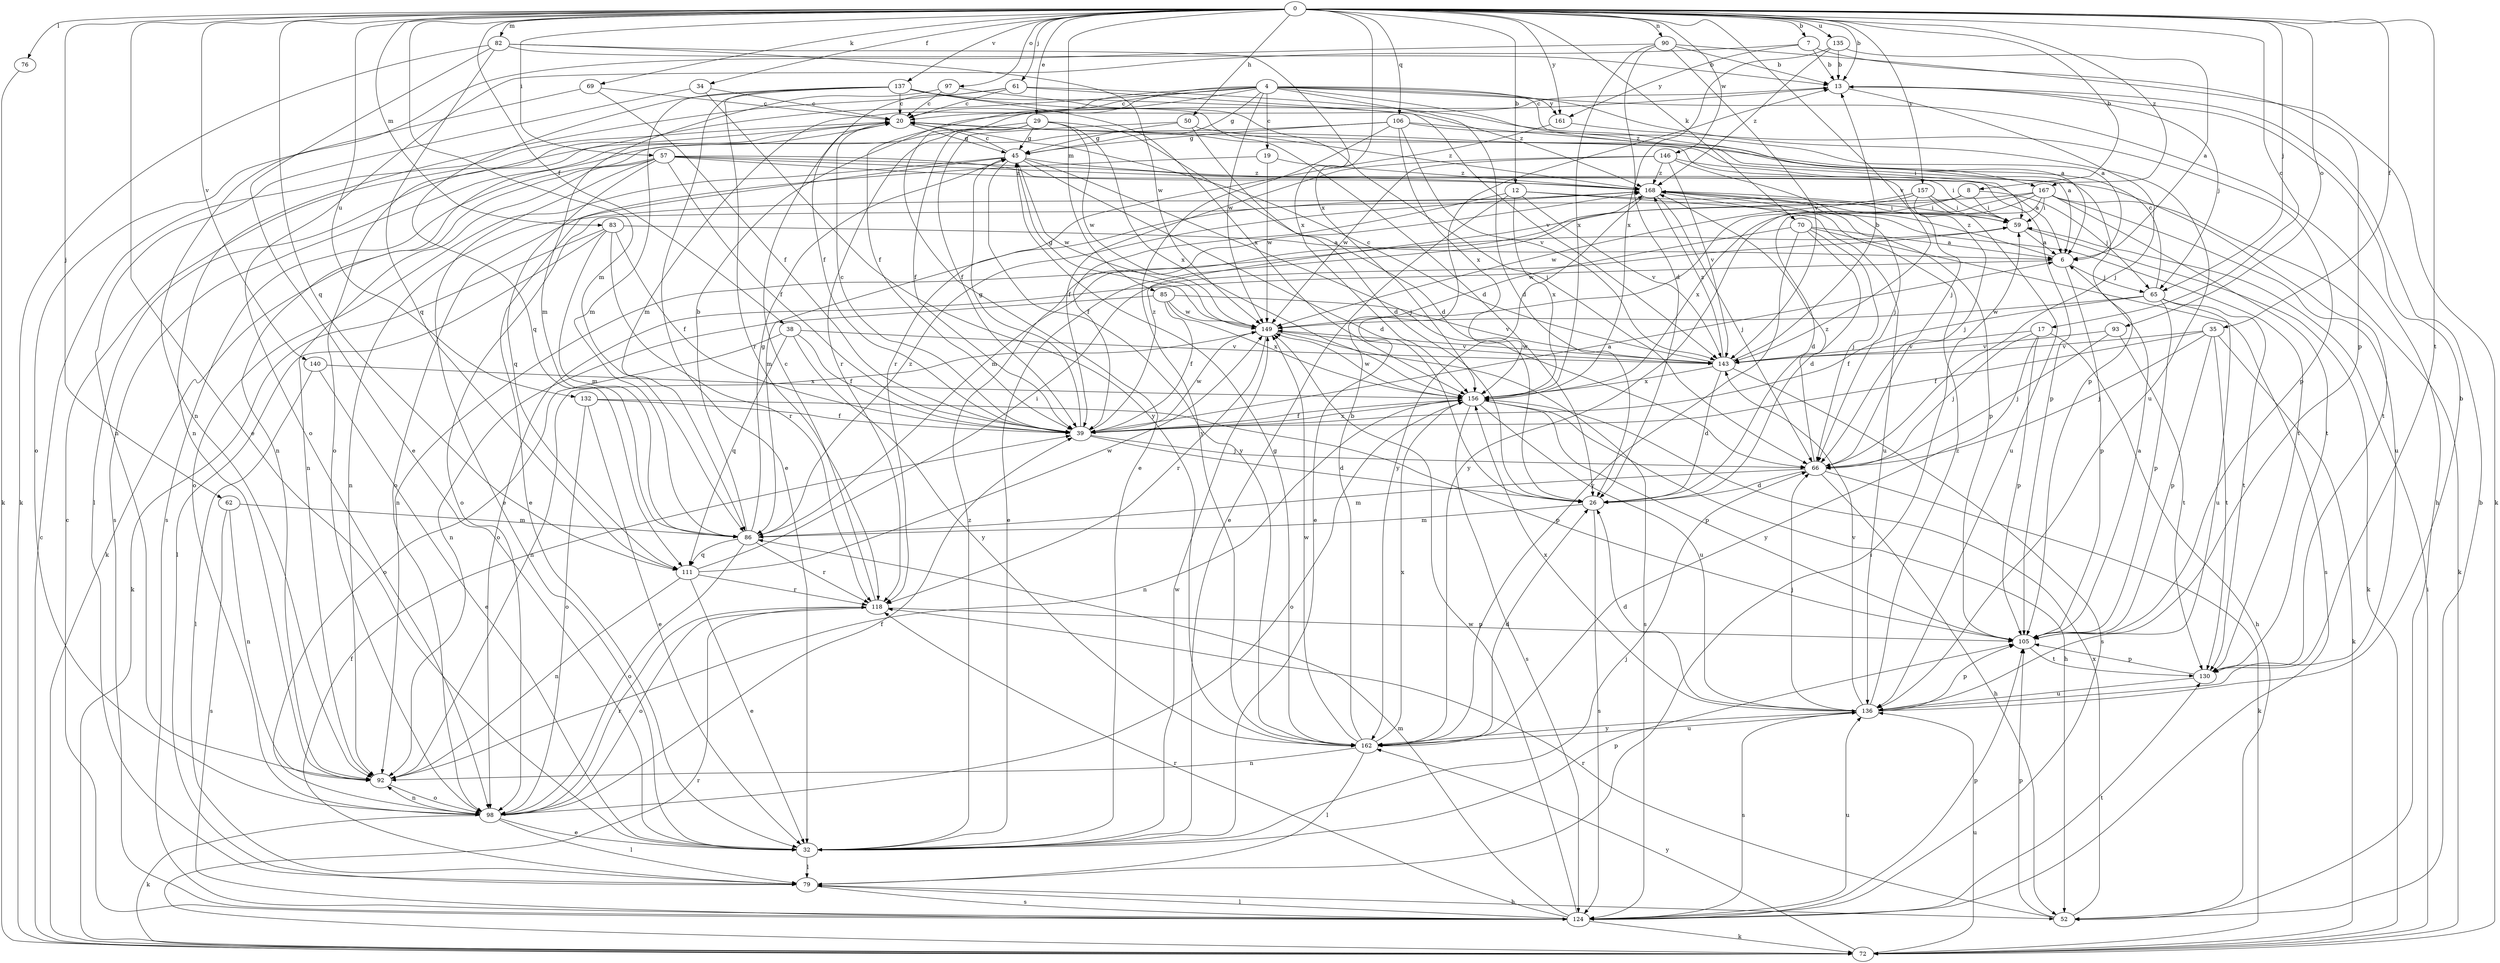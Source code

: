 strict digraph  {
0;
4;
6;
7;
8;
12;
13;
17;
19;
20;
26;
29;
32;
34;
35;
38;
39;
45;
50;
52;
57;
59;
61;
62;
65;
66;
69;
70;
72;
76;
79;
82;
83;
85;
86;
90;
92;
93;
97;
98;
105;
106;
111;
118;
124;
130;
132;
135;
136;
137;
140;
143;
146;
149;
156;
157;
161;
162;
167;
168;
0 -> 7  [label=b];
0 -> 8  [label=b];
0 -> 12  [label=b];
0 -> 13  [label=b];
0 -> 17  [label=c];
0 -> 29  [label=e];
0 -> 32  [label=e];
0 -> 34  [label=f];
0 -> 35  [label=f];
0 -> 38  [label=f];
0 -> 50  [label=h];
0 -> 57  [label=i];
0 -> 61  [label=j];
0 -> 62  [label=j];
0 -> 65  [label=j];
0 -> 69  [label=k];
0 -> 70  [label=k];
0 -> 76  [label=l];
0 -> 82  [label=m];
0 -> 83  [label=m];
0 -> 85  [label=m];
0 -> 86  [label=m];
0 -> 90  [label=n];
0 -> 93  [label=o];
0 -> 97  [label=o];
0 -> 106  [label=q];
0 -> 111  [label=q];
0 -> 130  [label=t];
0 -> 132  [label=u];
0 -> 135  [label=u];
0 -> 137  [label=v];
0 -> 140  [label=v];
0 -> 143  [label=v];
0 -> 146  [label=w];
0 -> 156  [label=x];
0 -> 157  [label=y];
0 -> 161  [label=y];
0 -> 167  [label=z];
4 -> 6  [label=a];
4 -> 19  [label=c];
4 -> 20  [label=c];
4 -> 26  [label=d];
4 -> 32  [label=e];
4 -> 39  [label=f];
4 -> 45  [label=g];
4 -> 52  [label=h];
4 -> 86  [label=m];
4 -> 98  [label=o];
4 -> 136  [label=u];
4 -> 149  [label=w];
4 -> 161  [label=y];
4 -> 167  [label=z];
6 -> 65  [label=j];
6 -> 98  [label=o];
6 -> 105  [label=p];
6 -> 168  [label=z];
7 -> 13  [label=b];
7 -> 98  [label=o];
7 -> 105  [label=p];
7 -> 161  [label=y];
8 -> 59  [label=i];
8 -> 65  [label=j];
8 -> 86  [label=m];
8 -> 162  [label=y];
12 -> 32  [label=e];
12 -> 39  [label=f];
12 -> 59  [label=i];
12 -> 130  [label=t];
12 -> 143  [label=v];
12 -> 156  [label=x];
13 -> 20  [label=c];
13 -> 65  [label=j];
13 -> 66  [label=j];
17 -> 52  [label=h];
17 -> 66  [label=j];
17 -> 105  [label=p];
17 -> 143  [label=v];
17 -> 162  [label=y];
19 -> 98  [label=o];
19 -> 149  [label=w];
19 -> 168  [label=z];
20 -> 45  [label=g];
20 -> 59  [label=i];
20 -> 66  [label=j];
20 -> 79  [label=l];
20 -> 92  [label=n];
26 -> 86  [label=m];
26 -> 124  [label=s];
29 -> 26  [label=d];
29 -> 39  [label=f];
29 -> 45  [label=g];
29 -> 118  [label=r];
29 -> 124  [label=s];
29 -> 149  [label=w];
29 -> 156  [label=x];
32 -> 66  [label=j];
32 -> 79  [label=l];
32 -> 105  [label=p];
32 -> 149  [label=w];
32 -> 168  [label=z];
34 -> 20  [label=c];
34 -> 92  [label=n];
34 -> 162  [label=y];
35 -> 39  [label=f];
35 -> 66  [label=j];
35 -> 72  [label=k];
35 -> 105  [label=p];
35 -> 130  [label=t];
35 -> 143  [label=v];
38 -> 39  [label=f];
38 -> 98  [label=o];
38 -> 111  [label=q];
38 -> 143  [label=v];
38 -> 162  [label=y];
39 -> 6  [label=a];
39 -> 20  [label=c];
39 -> 26  [label=d];
39 -> 45  [label=g];
39 -> 66  [label=j];
39 -> 149  [label=w];
39 -> 156  [label=x];
39 -> 168  [label=z];
45 -> 20  [label=c];
45 -> 26  [label=d];
45 -> 32  [label=e];
45 -> 66  [label=j];
45 -> 98  [label=o];
45 -> 149  [label=w];
45 -> 162  [label=y];
45 -> 168  [label=z];
50 -> 26  [label=d];
50 -> 39  [label=f];
50 -> 45  [label=g];
50 -> 168  [label=z];
52 -> 13  [label=b];
52 -> 105  [label=p];
52 -> 118  [label=r];
52 -> 156  [label=x];
57 -> 6  [label=a];
57 -> 32  [label=e];
57 -> 39  [label=f];
57 -> 72  [label=k];
57 -> 92  [label=n];
57 -> 105  [label=p];
57 -> 111  [label=q];
57 -> 130  [label=t];
57 -> 168  [label=z];
59 -> 6  [label=a];
59 -> 72  [label=k];
59 -> 92  [label=n];
61 -> 6  [label=a];
61 -> 20  [label=c];
61 -> 39  [label=f];
61 -> 92  [label=n];
61 -> 143  [label=v];
62 -> 86  [label=m];
62 -> 92  [label=n];
62 -> 124  [label=s];
65 -> 20  [label=c];
65 -> 39  [label=f];
65 -> 105  [label=p];
65 -> 130  [label=t];
65 -> 136  [label=u];
65 -> 149  [label=w];
66 -> 26  [label=d];
66 -> 52  [label=h];
66 -> 72  [label=k];
66 -> 86  [label=m];
66 -> 168  [label=z];
69 -> 20  [label=c];
69 -> 39  [label=f];
69 -> 98  [label=o];
70 -> 6  [label=a];
70 -> 26  [label=d];
70 -> 66  [label=j];
70 -> 124  [label=s];
70 -> 149  [label=w];
70 -> 162  [label=y];
72 -> 20  [label=c];
72 -> 59  [label=i];
72 -> 118  [label=r];
72 -> 136  [label=u];
72 -> 162  [label=y];
76 -> 72  [label=k];
79 -> 39  [label=f];
79 -> 52  [label=h];
79 -> 59  [label=i];
79 -> 124  [label=s];
82 -> 13  [label=b];
82 -> 32  [label=e];
82 -> 72  [label=k];
82 -> 111  [label=q];
82 -> 149  [label=w];
82 -> 156  [label=x];
83 -> 6  [label=a];
83 -> 39  [label=f];
83 -> 72  [label=k];
83 -> 79  [label=l];
83 -> 86  [label=m];
83 -> 118  [label=r];
85 -> 39  [label=f];
85 -> 92  [label=n];
85 -> 143  [label=v];
85 -> 149  [label=w];
85 -> 156  [label=x];
86 -> 13  [label=b];
86 -> 45  [label=g];
86 -> 98  [label=o];
86 -> 111  [label=q];
86 -> 118  [label=r];
86 -> 168  [label=z];
90 -> 13  [label=b];
90 -> 26  [label=d];
90 -> 72  [label=k];
90 -> 92  [label=n];
90 -> 143  [label=v];
90 -> 156  [label=x];
92 -> 98  [label=o];
93 -> 66  [label=j];
93 -> 130  [label=t];
93 -> 143  [label=v];
97 -> 20  [label=c];
97 -> 66  [label=j];
97 -> 86  [label=m];
98 -> 32  [label=e];
98 -> 39  [label=f];
98 -> 72  [label=k];
98 -> 79  [label=l];
98 -> 92  [label=n];
98 -> 118  [label=r];
105 -> 6  [label=a];
105 -> 130  [label=t];
106 -> 6  [label=a];
106 -> 45  [label=g];
106 -> 105  [label=p];
106 -> 124  [label=s];
106 -> 143  [label=v];
106 -> 156  [label=x];
106 -> 162  [label=y];
111 -> 32  [label=e];
111 -> 59  [label=i];
111 -> 92  [label=n];
111 -> 118  [label=r];
111 -> 149  [label=w];
118 -> 20  [label=c];
118 -> 98  [label=o];
118 -> 105  [label=p];
124 -> 20  [label=c];
124 -> 72  [label=k];
124 -> 79  [label=l];
124 -> 86  [label=m];
124 -> 105  [label=p];
124 -> 118  [label=r];
124 -> 130  [label=t];
124 -> 136  [label=u];
124 -> 149  [label=w];
130 -> 105  [label=p];
130 -> 136  [label=u];
132 -> 32  [label=e];
132 -> 39  [label=f];
132 -> 98  [label=o];
132 -> 105  [label=p];
135 -> 6  [label=a];
135 -> 13  [label=b];
135 -> 156  [label=x];
135 -> 168  [label=z];
136 -> 13  [label=b];
136 -> 26  [label=d];
136 -> 66  [label=j];
136 -> 105  [label=p];
136 -> 124  [label=s];
136 -> 143  [label=v];
136 -> 156  [label=x];
136 -> 162  [label=y];
136 -> 168  [label=z];
137 -> 20  [label=c];
137 -> 26  [label=d];
137 -> 32  [label=e];
137 -> 86  [label=m];
137 -> 111  [label=q];
137 -> 118  [label=r];
137 -> 156  [label=x];
137 -> 168  [label=z];
140 -> 32  [label=e];
140 -> 79  [label=l];
140 -> 156  [label=x];
143 -> 13  [label=b];
143 -> 20  [label=c];
143 -> 26  [label=d];
143 -> 124  [label=s];
143 -> 149  [label=w];
143 -> 156  [label=x];
143 -> 168  [label=z];
146 -> 39  [label=f];
146 -> 59  [label=i];
146 -> 66  [label=j];
146 -> 143  [label=v];
146 -> 149  [label=w];
146 -> 168  [label=z];
149 -> 45  [label=g];
149 -> 92  [label=n];
149 -> 118  [label=r];
149 -> 124  [label=s];
149 -> 143  [label=v];
156 -> 39  [label=f];
156 -> 52  [label=h];
156 -> 92  [label=n];
156 -> 98  [label=o];
156 -> 105  [label=p];
156 -> 124  [label=s];
156 -> 136  [label=u];
156 -> 149  [label=w];
157 -> 32  [label=e];
157 -> 59  [label=i];
157 -> 66  [label=j];
157 -> 136  [label=u];
157 -> 149  [label=w];
161 -> 105  [label=p];
161 -> 118  [label=r];
162 -> 13  [label=b];
162 -> 26  [label=d];
162 -> 45  [label=g];
162 -> 79  [label=l];
162 -> 92  [label=n];
162 -> 136  [label=u];
162 -> 149  [label=w];
162 -> 156  [label=x];
167 -> 26  [label=d];
167 -> 32  [label=e];
167 -> 59  [label=i];
167 -> 72  [label=k];
167 -> 98  [label=o];
167 -> 130  [label=t];
167 -> 136  [label=u];
167 -> 156  [label=x];
168 -> 59  [label=i];
168 -> 66  [label=j];
168 -> 86  [label=m];
168 -> 92  [label=n];
168 -> 105  [label=p];
168 -> 136  [label=u];
168 -> 162  [label=y];
}
